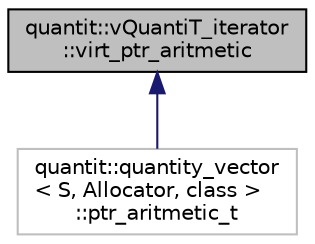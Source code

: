 digraph "quantit::vQuantiT_iterator::virt_ptr_aritmetic"
{
 // LATEX_PDF_SIZE
  edge [fontname="Helvetica",fontsize="10",labelfontname="Helvetica",labelfontsize="10"];
  node [fontname="Helvetica",fontsize="10",shape=record];
  Node1 [label="quantit::vQuantiT_iterator\l::virt_ptr_aritmetic",height=0.2,width=0.4,color="black", fillcolor="grey75", style="filled", fontcolor="black",tooltip="A class to to pointer arithmetic on a virtual pointer."];
  Node1 -> Node2 [dir="back",color="midnightblue",fontsize="10",style="solid",fontname="Helvetica"];
  Node2 [label="quantit::quantity_vector\l\< S, Allocator, class \>\l::ptr_aritmetic_t",height=0.2,width=0.4,color="grey75", fillcolor="white", style="filled",URL="$structquantit_1_1quantity__vector_1_1ptr__aritmetic__t.html",tooltip=" "];
}
